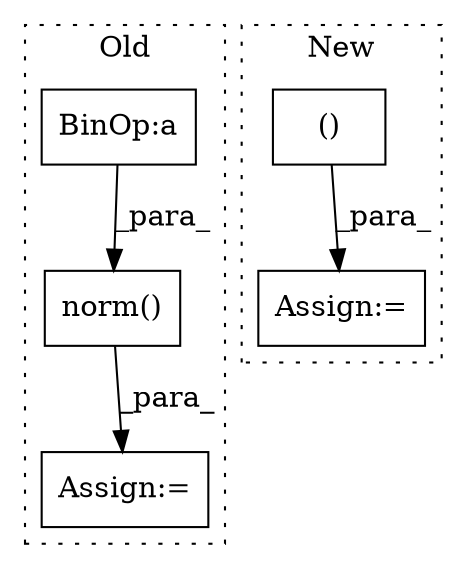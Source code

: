 digraph G {
subgraph cluster0 {
1 [label="norm()" a="75" s="2084,2109" l="8,25" shape="box"];
3 [label="Assign:=" a="68" s="2034" l="3" shape="box"];
5 [label="BinOp:a" a="82" s="1947" l="28" shape="box"];
label = "Old";
style="dotted";
}
subgraph cluster1 {
2 [label="()" a="54" s="2406" l="11" shape="box"];
4 [label="Assign:=" a="68" s="2384" l="3" shape="box"];
label = "New";
style="dotted";
}
1 -> 3 [label="_para_"];
2 -> 4 [label="_para_"];
5 -> 1 [label="_para_"];
}